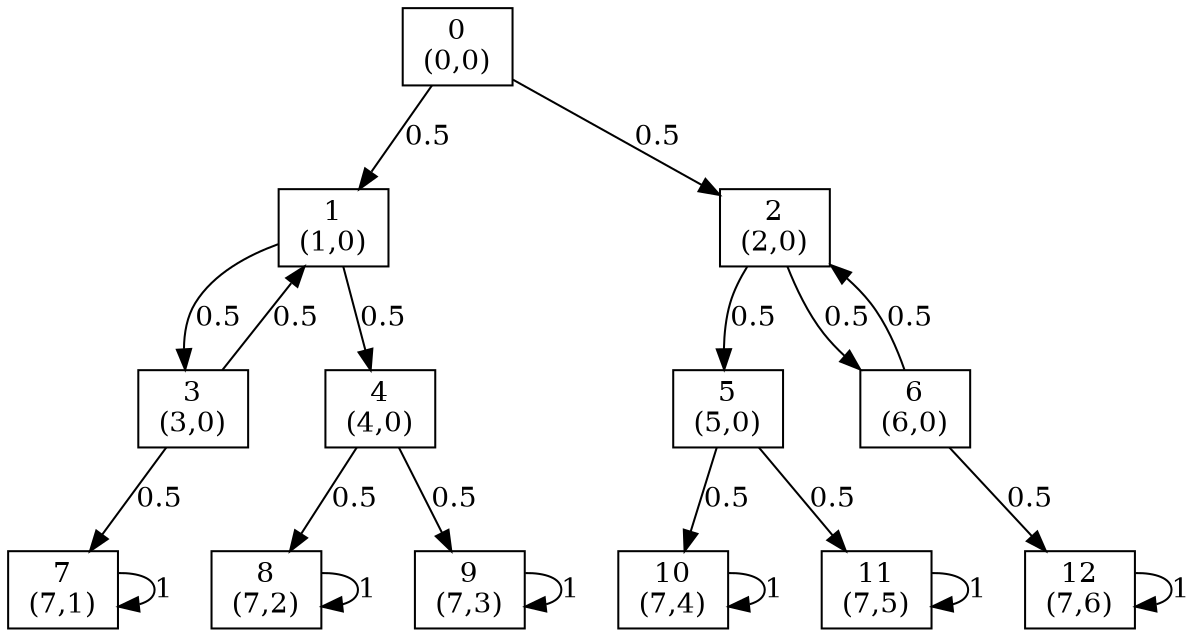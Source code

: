digraph P {
size="8,5"
node [shape=box];
0 -> 1 [ label="0.5" ];
0 -> 2 [ label="0.5" ];
1 -> 3 [ label="0.5" ];
1 -> 4 [ label="0.5" ];
2 -> 5 [ label="0.5" ];
2 -> 6 [ label="0.5" ];
3 -> 1 [ label="0.5" ];
3 -> 7 [ label="0.5" ];
4 -> 8 [ label="0.5" ];
4 -> 9 [ label="0.5" ];
5 -> 10 [ label="0.5" ];
5 -> 11 [ label="0.5" ];
6 -> 2 [ label="0.5" ];
6 -> 12 [ label="0.5" ];
7 -> 7 [ label="1" ];
8 -> 8 [ label="1" ];
9 -> 9 [ label="1" ];
10 -> 10 [ label="1" ];
11 -> 11 [ label="1" ];
12 -> 12 [ label="1" ];
0 [label="0\n(0,0)"];
1 [label="1\n(1,0)"];
2 [label="2\n(2,0)"];
3 [label="3\n(3,0)"];
4 [label="4\n(4,0)"];
5 [label="5\n(5,0)"];
6 [label="6\n(6,0)"];
7 [label="7\n(7,1)"];
8 [label="8\n(7,2)"];
9 [label="9\n(7,3)"];
10 [label="10\n(7,4)"];
11 [label="11\n(7,5)"];
12 [label="12\n(7,6)"];
}
